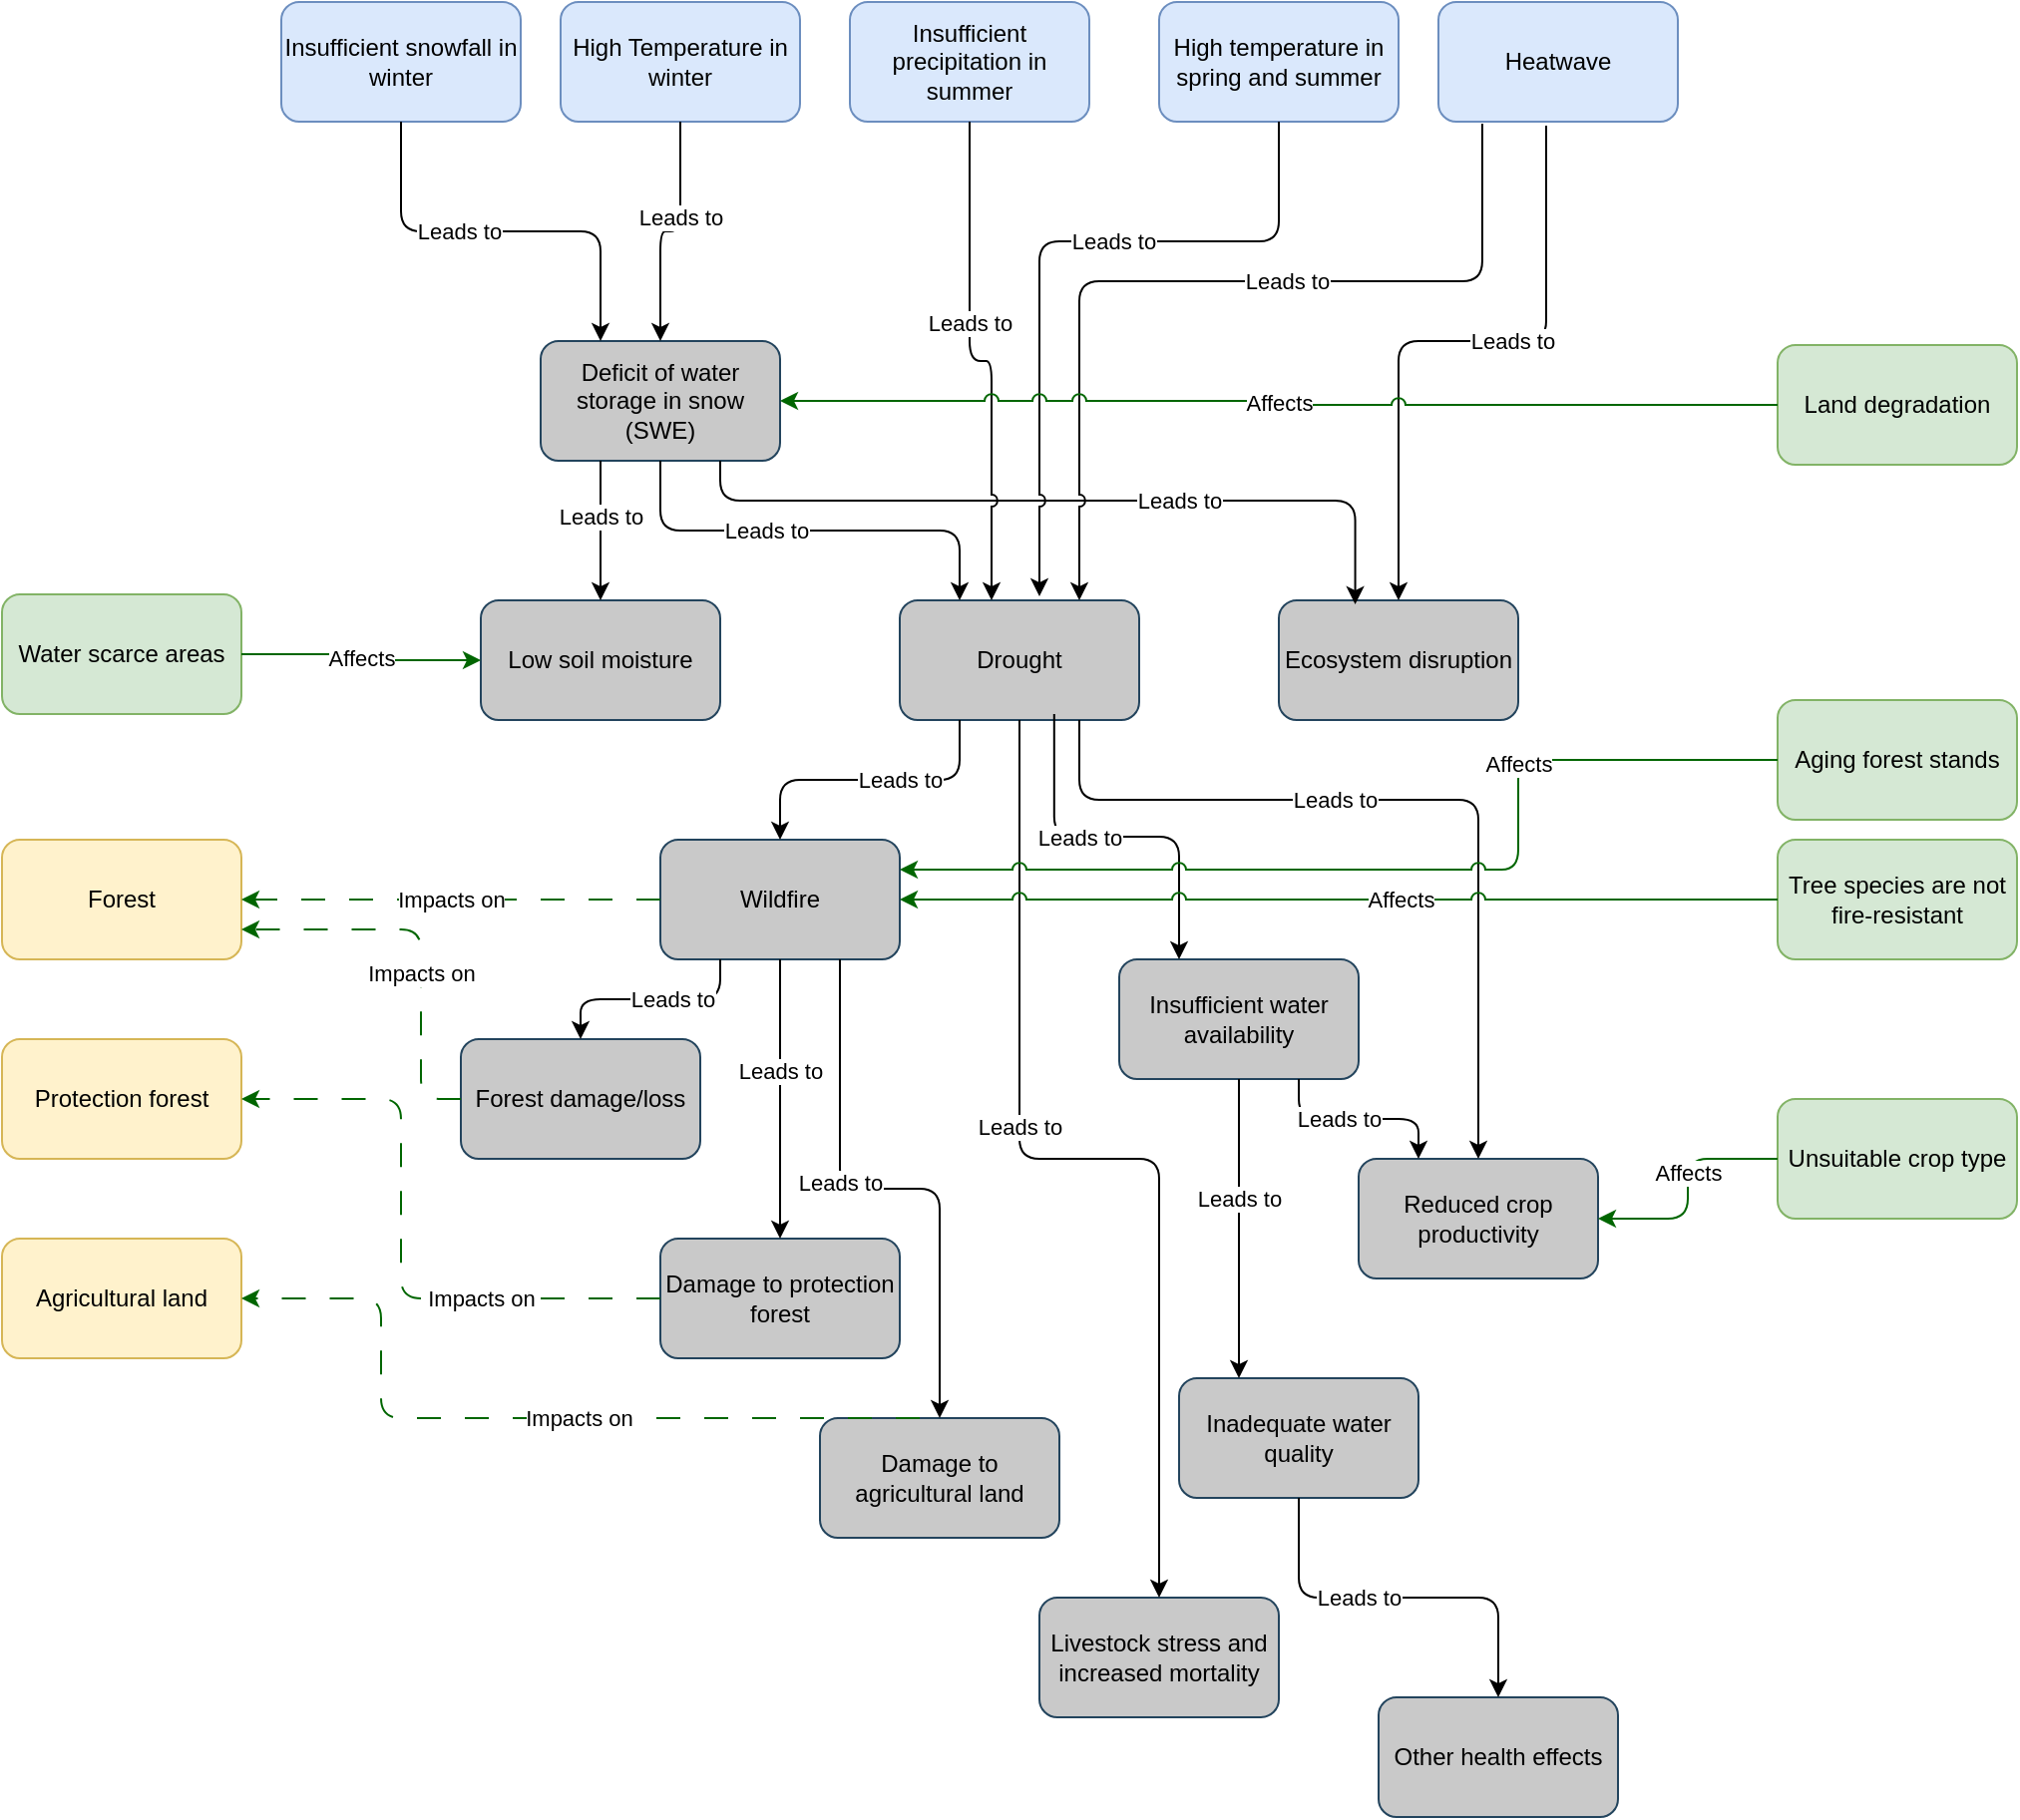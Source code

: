 <mxfile version="26.0.7">
  <diagram name="Page-1" id="xnStX_vJM5kCGhr3FGlF">
    <mxGraphModel dx="836" dy="385" grid="1" gridSize="10" guides="1" tooltips="1" connect="1" arrows="1" fold="1" page="1" pageScale="1" pageWidth="2336" pageHeight="1654" math="0" shadow="0">
      <root>
        <mxCell id="0" />
        <mxCell id="1" parent="0" />
        <object label="Deficit of water storage in snow (SWE)" Description="Description of the impact" Type="Impact" Layer="name of the corresponding layer (if applicable)" File="name of the geospatial file describing this hazard component (if applicable)" id="BDBPg4SDOeMVl6-OXKPz-11">
          <mxCell style="rounded=1;whiteSpace=wrap;html=1;strokeWidth=1;fillColor=#C9C9C9;strokeColor=#23445d;" vertex="1" parent="1">
            <mxGeometry x="1060" y="330" width="120" height="60" as="geometry" />
          </mxCell>
        </object>
        <object label="Low soil moisture" Description="Description of the impact" Type="Impact" Layer="name of the corresponding layer (if applicable)" File="name of the geospatial file describing this hazard component (if applicable)" id="BDBPg4SDOeMVl6-OXKPz-12">
          <mxCell style="rounded=1;whiteSpace=wrap;html=1;strokeWidth=1;fillColor=#C9C9C9;strokeColor=#23445d;" vertex="1" parent="1">
            <mxGeometry x="1030" y="460" width="120" height="60" as="geometry" />
          </mxCell>
        </object>
        <object label="Leads to" Description="Description the cause-effect process from the preceding component to the current component [please substitute with your text!]. " id="BDBPg4SDOeMVl6-OXKPz-13">
          <mxCell style="endArrow=classic;html=1;rounded=1;exitX=0.25;exitY=1;exitDx=0;exitDy=0;entryX=0.5;entryY=0;entryDx=0;entryDy=0;jumpStyle=arc;edgeStyle=elbowEdgeStyle;elbow=vertical;" edge="1" target="BDBPg4SDOeMVl6-OXKPz-12" parent="1" source="BDBPg4SDOeMVl6-OXKPz-11">
            <mxGeometry x="-0.2" width="50" height="50" relative="1" as="geometry">
              <mxPoint x="1120" y="390" as="sourcePoint" />
              <mxPoint x="1180.5" y="510" as="targetPoint" />
              <mxPoint as="offset" />
            </mxGeometry>
          </mxCell>
        </object>
        <object label="Drought" Description="Description of the impact" Type="Impact" Layer="name of the corresponding layer (if applicable)" File="name of the geospatial file describing this hazard component (if applicable)" id="BDBPg4SDOeMVl6-OXKPz-14">
          <mxCell style="rounded=1;whiteSpace=wrap;html=1;strokeWidth=1;fillColor=#C9C9C9;strokeColor=#23445d;" vertex="1" parent="1">
            <mxGeometry x="1240" y="460" width="120" height="60" as="geometry" />
          </mxCell>
        </object>
        <object label="Leads to" Description="Description the cause-effect process from the preceding component to the current component [please substitute with your text!]. " id="BDBPg4SDOeMVl6-OXKPz-15">
          <mxCell style="endArrow=classic;html=1;rounded=1;exitX=0.5;exitY=1;exitDx=0;exitDy=0;entryX=0.25;entryY=0;entryDx=0;entryDy=0;jumpStyle=arc;edgeStyle=elbowEdgeStyle;elbow=vertical;" edge="1" target="BDBPg4SDOeMVl6-OXKPz-14" parent="1" source="BDBPg4SDOeMVl6-OXKPz-11">
            <mxGeometry x="-0.2" width="50" height="50" relative="1" as="geometry">
              <mxPoint x="1310" y="330" as="sourcePoint" />
              <mxPoint x="1370.5" y="450" as="targetPoint" />
              <mxPoint as="offset" />
            </mxGeometry>
          </mxCell>
        </object>
        <object label="Ecosystem disruption" Description="Description of the impact" Type="Impact" Layer="name of the corresponding layer (if applicable)" File="name of the geospatial file describing this hazard component (if applicable)" id="BDBPg4SDOeMVl6-OXKPz-17">
          <mxCell style="rounded=1;whiteSpace=wrap;html=1;strokeWidth=1;fillColor=#C9C9C9;strokeColor=#23445d;" vertex="1" parent="1">
            <mxGeometry x="1430" y="460" width="120" height="60" as="geometry" />
          </mxCell>
        </object>
        <object label="Wildfire" Description="Description of the impact" Type="Impact" Layer="name of the corresponding layer (if applicable)" File="name of the geospatial file describing this hazard component (if applicable)" id="BDBPg4SDOeMVl6-OXKPz-19">
          <mxCell style="rounded=1;whiteSpace=wrap;html=1;strokeWidth=1;fillColor=#C9C9C9;strokeColor=#23445d;" vertex="1" parent="1">
            <mxGeometry x="1120" y="580" width="120" height="60" as="geometry" />
          </mxCell>
        </object>
        <object label="Leads to" Description="Description the cause-effect process from the preceding component to the current component [please substitute with your text!]. " id="BDBPg4SDOeMVl6-OXKPz-20">
          <mxCell style="endArrow=classic;html=1;rounded=1;exitX=0.25;exitY=1;exitDx=0;exitDy=0;entryX=0.5;entryY=0;entryDx=0;entryDy=0;jumpStyle=arc;edgeStyle=elbowEdgeStyle;elbow=vertical;" edge="1" target="BDBPg4SDOeMVl6-OXKPz-19" parent="1" source="BDBPg4SDOeMVl6-OXKPz-14">
            <mxGeometry x="-0.2" width="50" height="50" relative="1" as="geometry">
              <mxPoint x="1300" y="530" as="sourcePoint" />
              <mxPoint x="1360.5" y="650" as="targetPoint" />
              <mxPoint as="offset" />
            </mxGeometry>
          </mxCell>
        </object>
        <object label="Leads to" Description="Description the cause-effect process from the preceding component to the current component [please substitute with your text!]. " id="BDBPg4SDOeMVl6-OXKPz-24">
          <mxCell style="endArrow=classic;html=1;rounded=1;entryX=0.319;entryY=0.033;entryDx=0;entryDy=0;jumpStyle=arc;edgeStyle=elbowEdgeStyle;elbow=vertical;entryPerimeter=0;exitX=0.75;exitY=1;exitDx=0;exitDy=0;" edge="1" parent="1" source="BDBPg4SDOeMVl6-OXKPz-11" target="BDBPg4SDOeMVl6-OXKPz-17">
            <mxGeometry x="0.281" width="50" height="50" relative="1" as="geometry">
              <mxPoint x="1180" y="350" as="sourcePoint" />
              <mxPoint x="1460" y="450" as="targetPoint" />
              <mxPoint as="offset" />
              <Array as="points">
                <mxPoint x="1310" y="410" />
              </Array>
            </mxGeometry>
          </mxCell>
        </object>
        <object label="Forest damage/loss" Description="Description of the impact" Type="Impact" Layer="name of the corresponding layer (if applicable)" File="name of the geospatial file describing this hazard component (if applicable)" id="BDBPg4SDOeMVl6-OXKPz-25">
          <mxCell style="rounded=1;whiteSpace=wrap;html=1;strokeWidth=1;fillColor=#C9C9C9;strokeColor=#23445d;" vertex="1" parent="1">
            <mxGeometry x="1020" y="680" width="120" height="60" as="geometry" />
          </mxCell>
        </object>
        <object label="Leads to" Description="Description the cause-effect process from the preceding component to the current component [please substitute with your text!]. " id="BDBPg4SDOeMVl6-OXKPz-26">
          <mxCell style="endArrow=classic;html=1;rounded=1;exitX=0.25;exitY=1;exitDx=0;exitDy=0;entryX=0.5;entryY=0;entryDx=0;entryDy=0;jumpStyle=arc;edgeStyle=elbowEdgeStyle;elbow=vertical;" edge="1" target="BDBPg4SDOeMVl6-OXKPz-25" parent="1" source="BDBPg4SDOeMVl6-OXKPz-19">
            <mxGeometry x="-0.2" width="50" height="50" relative="1" as="geometry">
              <mxPoint x="1300" y="680" as="sourcePoint" />
              <mxPoint x="1360.5" y="800" as="targetPoint" />
              <mxPoint as="offset" />
            </mxGeometry>
          </mxCell>
        </object>
        <object label="Damage to protection forest" Description="Description of the impact" Type="Impact" Layer="name of the corresponding layer (if applicable)" File="name of the geospatial file describing this hazard component (if applicable)" id="BDBPg4SDOeMVl6-OXKPz-42">
          <mxCell style="rounded=1;whiteSpace=wrap;html=1;strokeWidth=1;fillColor=#C9C9C9;strokeColor=#23445d;" vertex="1" parent="1">
            <mxGeometry x="1120" y="780" width="120" height="60" as="geometry" />
          </mxCell>
        </object>
        <object label="Leads to" Description="Description the cause-effect process from the preceding component to the current component [please substitute with your text!]. " id="BDBPg4SDOeMVl6-OXKPz-43">
          <mxCell style="endArrow=classic;html=1;rounded=1;exitX=0.5;exitY=1;exitDx=0;exitDy=0;entryX=0.5;entryY=0;entryDx=0;entryDy=0;jumpStyle=arc;edgeStyle=elbowEdgeStyle;elbow=vertical;" edge="1" target="BDBPg4SDOeMVl6-OXKPz-42" parent="1" source="BDBPg4SDOeMVl6-OXKPz-19">
            <mxGeometry x="-0.2" width="50" height="50" relative="1" as="geometry">
              <mxPoint x="1310" y="650" as="sourcePoint" />
              <mxPoint x="1370.5" y="770" as="targetPoint" />
              <mxPoint as="offset" />
            </mxGeometry>
          </mxCell>
        </object>
        <object label="Damage to agricultural land" Description="Description of the impact" Type="Impact" Layer="name of the corresponding layer (if applicable)" File="name of the geospatial file describing this hazard component (if applicable)" id="BDBPg4SDOeMVl6-OXKPz-48">
          <mxCell style="rounded=1;whiteSpace=wrap;html=1;strokeWidth=1;fillColor=#C9C9C9;strokeColor=#23445d;" vertex="1" parent="1">
            <mxGeometry x="1200" y="870" width="120" height="60" as="geometry" />
          </mxCell>
        </object>
        <object label="Leads to" Description="Description the cause-effect process from the preceding component to the current component [please substitute with your text!]. " id="BDBPg4SDOeMVl6-OXKPz-49">
          <mxCell style="endArrow=classic;html=1;rounded=1;exitX=0.75;exitY=1;exitDx=0;exitDy=0;entryX=0.5;entryY=0;entryDx=0;entryDy=0;jumpStyle=arc;edgeStyle=elbowEdgeStyle;elbow=vertical;" edge="1" parent="1" source="BDBPg4SDOeMVl6-OXKPz-19" target="BDBPg4SDOeMVl6-OXKPz-48">
            <mxGeometry x="-0.2" width="50" height="50" relative="1" as="geometry">
              <mxPoint x="1310" y="700" as="sourcePoint" />
              <mxPoint x="1310" y="800" as="targetPoint" />
              <mxPoint as="offset" />
            </mxGeometry>
          </mxCell>
        </object>
        <object label="Reduced crop productivity" Description="Description of the impact" Type="Impact" Layer="name of the corresponding layer (if applicable)" File="name of the geospatial file describing this hazard component (if applicable)" id="BDBPg4SDOeMVl6-OXKPz-52">
          <mxCell style="rounded=1;whiteSpace=wrap;html=1;strokeWidth=1;fillColor=#C9C9C9;strokeColor=#23445d;" vertex="1" parent="1">
            <mxGeometry x="1470" y="740" width="120" height="60" as="geometry" />
          </mxCell>
        </object>
        <object label="Leads to" Description="Description the cause-effect process from the preceding component to the current component [please substitute with your text!]. " id="BDBPg4SDOeMVl6-OXKPz-54">
          <mxCell style="endArrow=classic;html=1;rounded=1;exitX=0.75;exitY=1;exitDx=0;exitDy=0;entryX=0.5;entryY=0;entryDx=0;entryDy=0;jumpStyle=arc;edgeStyle=elbowEdgeStyle;elbow=vertical;" edge="1" parent="1" source="BDBPg4SDOeMVl6-OXKPz-14" target="BDBPg4SDOeMVl6-OXKPz-52">
            <mxGeometry x="-0.2" width="50" height="50" relative="1" as="geometry">
              <mxPoint x="1310" y="700" as="sourcePoint" />
              <mxPoint x="1310" y="800" as="targetPoint" />
              <mxPoint as="offset" />
              <Array as="points">
                <mxPoint x="1420" y="560" />
              </Array>
            </mxGeometry>
          </mxCell>
        </object>
        <object label="Insufficient water availability" Description="Description of the impact" Type="Impact" Layer="name of the corresponding layer (if applicable)" File="name of the geospatial file describing this hazard component (if applicable)" id="BDBPg4SDOeMVl6-OXKPz-55">
          <mxCell style="rounded=1;whiteSpace=wrap;html=1;strokeWidth=1;fillColor=#C9C9C9;strokeColor=#23445d;" vertex="1" parent="1">
            <mxGeometry x="1350" y="640" width="120" height="60" as="geometry" />
          </mxCell>
        </object>
        <object label="Leads to" Description="Description the cause-effect process from the preceding component to the current component [please substitute with your text!]. " id="BDBPg4SDOeMVl6-OXKPz-56">
          <mxCell style="endArrow=classic;html=1;rounded=1;exitX=0.645;exitY=0.95;exitDx=0;exitDy=0;entryX=0.25;entryY=0;entryDx=0;entryDy=0;jumpStyle=arc;edgeStyle=elbowEdgeStyle;elbow=vertical;exitPerimeter=0;" edge="1" parent="1" source="BDBPg4SDOeMVl6-OXKPz-14" target="BDBPg4SDOeMVl6-OXKPz-55">
            <mxGeometry x="-0.199" width="50" height="50" relative="1" as="geometry">
              <mxPoint x="1310" y="620" as="sourcePoint" />
              <mxPoint x="1310" y="720" as="targetPoint" />
              <mxPoint as="offset" />
            </mxGeometry>
          </mxCell>
        </object>
        <object label="Leads to" Description="Description the cause-effect process from the preceding component to the current component [please substitute with your text!]. " id="BDBPg4SDOeMVl6-OXKPz-59">
          <mxCell style="endArrow=classic;html=1;rounded=1;exitX=0.75;exitY=1;exitDx=0;exitDy=0;entryX=0.25;entryY=0;entryDx=0;entryDy=0;jumpStyle=arc;edgeStyle=elbowEdgeStyle;elbow=vertical;" edge="1" parent="1" source="BDBPg4SDOeMVl6-OXKPz-55" target="BDBPg4SDOeMVl6-OXKPz-52">
            <mxGeometry x="-0.199" width="50" height="50" relative="1" as="geometry">
              <mxPoint x="1400" y="730" as="sourcePoint" />
              <mxPoint x="1413" y="853" as="targetPoint" />
              <mxPoint as="offset" />
              <Array as="points" />
            </mxGeometry>
          </mxCell>
        </object>
        <object label="Inadequate water quality" Description="Description of the impact" Type="Impact" Layer="name of the corresponding layer (if applicable)" File="name of the geospatial file describing this hazard component (if applicable)" id="BDBPg4SDOeMVl6-OXKPz-60">
          <mxCell style="rounded=1;whiteSpace=wrap;html=1;strokeWidth=1;fillColor=#C9C9C9;strokeColor=#23445d;" vertex="1" parent="1">
            <mxGeometry x="1380" y="850" width="120" height="60" as="geometry" />
          </mxCell>
        </object>
        <object label="Leads to" Description="Description the cause-effect process from the preceding component to the current component [please substitute with your text!]. " id="BDBPg4SDOeMVl6-OXKPz-61">
          <mxCell style="endArrow=classic;html=1;rounded=1;exitX=0.5;exitY=1;exitDx=0;exitDy=0;entryX=0.25;entryY=0;entryDx=0;entryDy=0;jumpStyle=arc;edgeStyle=elbowEdgeStyle;elbow=vertical;" edge="1" parent="1" source="BDBPg4SDOeMVl6-OXKPz-55" target="BDBPg4SDOeMVl6-OXKPz-60">
            <mxGeometry x="-0.2" width="50" height="50" relative="1" as="geometry">
              <mxPoint x="1380" y="720" as="sourcePoint" />
              <mxPoint x="1380" y="820" as="targetPoint" />
              <mxPoint as="offset" />
            </mxGeometry>
          </mxCell>
        </object>
        <object label="Livestock stress and increased mortality" Description="Description of the impact" Type="Impact" Layer="name of the corresponding layer (if applicable)" File="name of the geospatial file describing this hazard component (if applicable)" id="BDBPg4SDOeMVl6-OXKPz-95">
          <mxCell style="rounded=1;whiteSpace=wrap;html=1;strokeWidth=1;fillColor=#C9C9C9;strokeColor=#23445d;" vertex="1" parent="1">
            <mxGeometry x="1310" y="960" width="120" height="60" as="geometry" />
          </mxCell>
        </object>
        <object label="Leads to" Description="Description the cause-effect process from the preceding component to the current component [please substitute with your text!]. " id="BDBPg4SDOeMVl6-OXKPz-96">
          <mxCell style="endArrow=classic;html=1;rounded=1;exitX=0.5;exitY=1;exitDx=0;exitDy=0;entryX=0.5;entryY=0;entryDx=0;entryDy=0;jumpStyle=arc;edgeStyle=elbowEdgeStyle;elbow=vertical;" edge="1" parent="1" target="BDBPg4SDOeMVl6-OXKPz-95">
            <mxGeometry x="-0.2" width="50" height="50" relative="1" as="geometry">
              <mxPoint x="1300" y="520" as="sourcePoint" />
              <mxPoint x="1280" y="860" as="targetPoint" />
              <mxPoint as="offset" />
            </mxGeometry>
          </mxCell>
        </object>
        <object label="Other health effects" Description="Description of the impact" Type="Impact" Layer="name of the corresponding layer (if applicable)" File="name of the geospatial file describing this hazard component (if applicable)" id="BDBPg4SDOeMVl6-OXKPz-97">
          <mxCell style="rounded=1;whiteSpace=wrap;html=1;strokeWidth=1;fillColor=#C9C9C9;strokeColor=#23445d;" vertex="1" parent="1">
            <mxGeometry x="1480" y="1010" width="120" height="60" as="geometry" />
          </mxCell>
        </object>
        <object label="Leads to" Description="Description the cause-effect process from the preceding component to the current component [please substitute with your text!]. " id="BDBPg4SDOeMVl6-OXKPz-98">
          <mxCell style="endArrow=classic;html=1;rounded=1;exitX=0.5;exitY=1;exitDx=0;exitDy=0;entryX=0.5;entryY=0;entryDx=0;entryDy=0;jumpStyle=arc;edgeStyle=elbowEdgeStyle;elbow=vertical;" edge="1" target="BDBPg4SDOeMVl6-OXKPz-97" parent="1" source="BDBPg4SDOeMVl6-OXKPz-60">
            <mxGeometry x="-0.2" width="50" height="50" relative="1" as="geometry">
              <mxPoint x="1540" y="940" as="sourcePoint" />
              <mxPoint x="1600.5" y="1060" as="targetPoint" />
              <mxPoint as="offset" />
            </mxGeometry>
          </mxCell>
        </object>
        <mxCell id="BDBPg4SDOeMVl6-OXKPz-62" value="Hazard" parent="0" />
        <object label="Heatwave" Description="Description of the hazard" Type="Hazard" Layer="name of the corresponding layer (if applicable)" File="name of the geospatial file describing this hazard component (if applicable)" id="BDBPg4SDOeMVl6-OXKPz-63">
          <mxCell style="rounded=1;whiteSpace=wrap;html=1;strokeWidth=1;fillColor=#dae8fc;strokeColor=#6c8ebf;glass=0;shadow=0;" vertex="1" parent="BDBPg4SDOeMVl6-OXKPz-62">
            <mxGeometry x="1510" y="160" width="120" height="60" as="geometry" />
          </mxCell>
        </object>
        <object label="Leads to" Description="Description the cause-effect process from the preceding component to the current component [please substitute with your text!]. " id="BDBPg4SDOeMVl6-OXKPz-64">
          <mxCell style="endArrow=classic;html=1;rounded=1;exitX=0.183;exitY=1.017;exitDx=0;exitDy=0;jumpStyle=arc;edgeStyle=elbowEdgeStyle;elbow=vertical;entryX=0.75;entryY=0;entryDx=0;entryDy=0;exitPerimeter=0;" edge="1" parent="BDBPg4SDOeMVl6-OXKPz-62" source="BDBPg4SDOeMVl6-OXKPz-63">
            <mxGeometry x="-0.2" width="50" height="50" relative="1" as="geometry">
              <mxPoint x="1300" y="240" as="sourcePoint" />
              <mxPoint x="1330" y="460" as="targetPoint" />
              <mxPoint as="offset" />
              <Array as="points">
                <mxPoint x="1430" y="300" />
              </Array>
            </mxGeometry>
          </mxCell>
        </object>
        <object label="Insufficient snowfall in winter" Description="Description of the hazard" Type="Hazard" Layer="name of the corresponding layer (if applicable)" File="name of the geospatial file describing this hazard component (if applicable)" id="BDBPg4SDOeMVl6-OXKPz-65">
          <mxCell style="rounded=1;whiteSpace=wrap;html=1;strokeWidth=1;fillColor=#dae8fc;strokeColor=#6c8ebf;glass=0;shadow=0;" vertex="1" parent="BDBPg4SDOeMVl6-OXKPz-62">
            <mxGeometry x="930" y="160" width="120" height="60" as="geometry" />
          </mxCell>
        </object>
        <object label="Leads to" Description="Description the cause-effect process from the preceding component to the current component [please substitute with your text!]. " id="BDBPg4SDOeMVl6-OXKPz-66">
          <mxCell style="endArrow=classic;html=1;rounded=1;exitX=0.5;exitY=1;exitDx=0;exitDy=0;jumpStyle=arc;edgeStyle=elbowEdgeStyle;elbow=vertical;entryX=0.25;entryY=0;entryDx=0;entryDy=0;" edge="1" parent="BDBPg4SDOeMVl6-OXKPz-62" source="BDBPg4SDOeMVl6-OXKPz-65">
            <mxGeometry x="-0.2" width="50" height="50" relative="1" as="geometry">
              <mxPoint x="1000" y="240" as="sourcePoint" />
              <mxPoint x="1090" y="330" as="targetPoint" />
              <mxPoint as="offset" />
            </mxGeometry>
          </mxCell>
        </object>
        <object label="Insufficient precipitation in summer" Description="Description of the hazard" Type="Hazard" Layer="name of the corresponding layer (if applicable)" File="name of the geospatial file describing this hazard component (if applicable)" id="BDBPg4SDOeMVl6-OXKPz-67">
          <mxCell style="rounded=1;whiteSpace=wrap;html=1;strokeWidth=1;fillColor=#dae8fc;strokeColor=#6c8ebf;glass=0;shadow=0;" vertex="1" parent="BDBPg4SDOeMVl6-OXKPz-62">
            <mxGeometry x="1215" y="160" width="120" height="60" as="geometry" />
          </mxCell>
        </object>
        <object label="Leads to" Description="Description the cause-effect process from the preceding component to the current component [please substitute with your text!]. " id="BDBPg4SDOeMVl6-OXKPz-68">
          <mxCell style="endArrow=classic;html=1;rounded=1;exitX=0.5;exitY=1;exitDx=0;exitDy=0;jumpStyle=arc;edgeStyle=elbowEdgeStyle;elbow=vertical;entryX=0.383;entryY=0;entryDx=0;entryDy=0;entryPerimeter=0;" edge="1" parent="BDBPg4SDOeMVl6-OXKPz-62" source="BDBPg4SDOeMVl6-OXKPz-67">
            <mxGeometry x="-0.2" width="50" height="50" relative="1" as="geometry">
              <mxPoint x="1285" y="250" as="sourcePoint" />
              <mxPoint x="1286" y="460" as="targetPoint" />
              <mxPoint as="offset" />
            </mxGeometry>
          </mxCell>
        </object>
        <object label="High Temperature in winter" Description="Description of the hazard" Type="Hazard" Layer="name of the corresponding layer (if applicable)" File="name of the geospatial file describing this hazard component (if applicable)" id="BDBPg4SDOeMVl6-OXKPz-69">
          <mxCell style="rounded=1;whiteSpace=wrap;html=1;strokeWidth=1;fillColor=#dae8fc;strokeColor=#6c8ebf;glass=0;shadow=0;" vertex="1" parent="BDBPg4SDOeMVl6-OXKPz-62">
            <mxGeometry x="1070" y="160" width="120" height="60" as="geometry" />
          </mxCell>
        </object>
        <object label="Leads to" Description="Description the cause-effect process from the preceding component to the current component [please substitute with your text!]. " id="BDBPg4SDOeMVl6-OXKPz-70">
          <mxCell style="endArrow=classic;html=1;rounded=1;exitX=0.5;exitY=1;exitDx=0;exitDy=0;jumpStyle=arc;edgeStyle=elbowEdgeStyle;elbow=vertical;entryX=0.5;entryY=0;entryDx=0;entryDy=0;" edge="1" parent="BDBPg4SDOeMVl6-OXKPz-62" source="BDBPg4SDOeMVl6-OXKPz-69">
            <mxGeometry x="-0.2" width="50" height="50" relative="1" as="geometry">
              <mxPoint x="1140" y="240" as="sourcePoint" />
              <mxPoint x="1120" y="330" as="targetPoint" />
              <mxPoint as="offset" />
            </mxGeometry>
          </mxCell>
        </object>
        <object label="High temperature in spring and summer" Description="Description of the hazard" Type="Hazard" Layer="name of the corresponding layer (if applicable)" File="name of the geospatial file describing this hazard component (if applicable)" id="BDBPg4SDOeMVl6-OXKPz-71">
          <mxCell style="rounded=1;whiteSpace=wrap;html=1;strokeWidth=1;fillColor=#dae8fc;strokeColor=#6c8ebf;glass=0;shadow=0;" vertex="1" parent="BDBPg4SDOeMVl6-OXKPz-62">
            <mxGeometry x="1370" y="160" width="120" height="60" as="geometry" />
          </mxCell>
        </object>
        <object label="Leads to" Description="Description the cause-effect process from the preceding component to the current component [please substitute with your text!]. " id="BDBPg4SDOeMVl6-OXKPz-72">
          <mxCell style="endArrow=classic;html=1;rounded=1;exitX=0.5;exitY=1;exitDx=0;exitDy=0;jumpStyle=arc;edgeStyle=elbowEdgeStyle;elbow=vertical;entryX=0.583;entryY=-0.033;entryDx=0;entryDy=0;entryPerimeter=0;" edge="1" parent="BDBPg4SDOeMVl6-OXKPz-62" source="BDBPg4SDOeMVl6-OXKPz-71">
            <mxGeometry x="-0.2" width="50" height="50" relative="1" as="geometry">
              <mxPoint x="1440" y="240" as="sourcePoint" />
              <mxPoint x="1310" y="458" as="targetPoint" />
              <mxPoint as="offset" />
              <Array as="points">
                <mxPoint x="1370" y="280" />
              </Array>
            </mxGeometry>
          </mxCell>
        </object>
        <object label="Leads to" Description="Description the cause-effect process from the preceding component to the current component [please substitute with your text!]. " id="BDBPg4SDOeMVl6-OXKPz-73">
          <mxCell style="endArrow=classic;html=1;rounded=1;exitX=0.45;exitY=1.033;exitDx=0;exitDy=0;entryX=0.5;entryY=0;entryDx=0;entryDy=0;jumpStyle=arc;edgeStyle=elbowEdgeStyle;elbow=vertical;exitPerimeter=0;" edge="1" parent="BDBPg4SDOeMVl6-OXKPz-62" source="BDBPg4SDOeMVl6-OXKPz-63">
            <mxGeometry x="-0.2" width="50" height="50" relative="1" as="geometry">
              <mxPoint x="1490" y="390" as="sourcePoint" />
              <mxPoint x="1490" y="460" as="targetPoint" />
              <mxPoint as="offset" />
              <Array as="points">
                <mxPoint x="1540" y="330" />
              </Array>
            </mxGeometry>
          </mxCell>
        </object>
        <mxCell id="BDBPg4SDOeMVl6-OXKPz-74" value="Vulnerability" parent="0" />
        <object label="Land degradation" Description="Description of the vulnerability component" Type="Vulnerability" Layer="name of the corresponding layer (if applicable)" File="name of the geospatial file describing this component (if applicable)" id="BDBPg4SDOeMVl6-OXKPz-75">
          <mxCell style="rounded=1;whiteSpace=wrap;html=1;strokeWidth=1;fillColor=#d5e8d4;strokeColor=#82b366;" vertex="1" parent="BDBPg4SDOeMVl6-OXKPz-74">
            <mxGeometry x="1680.0" y="332" width="120" height="60" as="geometry" />
          </mxCell>
        </object>
        <object label="Affects" Description="Description of how the vulnerability affects the specific impact/vulnerability component [please substitute with your text!]" id="BDBPg4SDOeMVl6-OXKPz-76">
          <mxCell style="endArrow=classic;html=1;rounded=1;exitX=0;exitY=0.5;exitDx=0;exitDy=0;entryX=1;entryY=0.5;entryDx=0;entryDy=0;strokeColor=#006600;edgeStyle=elbowEdgeStyle;curved=0;jumpStyle=arc;jumpSize=7;shadow=0;flowAnimation=0;" edge="1" parent="BDBPg4SDOeMVl6-OXKPz-74" source="BDBPg4SDOeMVl6-OXKPz-75">
            <mxGeometry width="50" height="50" relative="1" as="geometry">
              <mxPoint x="1620.0" y="280" as="sourcePoint" />
              <mxPoint x="1180" y="360" as="targetPoint" />
              <mxPoint as="offset" />
            </mxGeometry>
          </mxCell>
        </object>
        <object label="Water scarce areas" Description="Description of the vulnerability component" Type="Vulnerability" Layer="name of the corresponding layer (if applicable)" File="name of the geospatial file describing this component (if applicable)" id="BDBPg4SDOeMVl6-OXKPz-77">
          <mxCell style="rounded=1;whiteSpace=wrap;html=1;strokeWidth=1;fillColor=#d5e8d4;strokeColor=#82b366;" vertex="1" parent="BDBPg4SDOeMVl6-OXKPz-74">
            <mxGeometry x="790.0" y="457" width="120" height="60" as="geometry" />
          </mxCell>
        </object>
        <object label="Affects" Description="Description of how the vulnerability affects the specific impact/vulnerability component [please substitute with your text!]" id="BDBPg4SDOeMVl6-OXKPz-78">
          <mxCell style="endArrow=classic;html=1;rounded=1;exitX=1;exitY=0.5;exitDx=0;exitDy=0;entryX=0;entryY=0.5;entryDx=0;entryDy=0;strokeColor=#006600;edgeStyle=elbowEdgeStyle;curved=0;jumpStyle=arc;jumpSize=7;shadow=0;flowAnimation=0;" edge="1" parent="BDBPg4SDOeMVl6-OXKPz-74" source="BDBPg4SDOeMVl6-OXKPz-77">
            <mxGeometry width="50" height="50" relative="1" as="geometry">
              <mxPoint x="730.0" y="390" as="sourcePoint" />
              <mxPoint x="1030" y="490" as="targetPoint" />
              <mxPoint as="offset" />
            </mxGeometry>
          </mxCell>
        </object>
        <object label="Tree species are not fire-resistant" Description="Description of the vulnerability component" Type="Vulnerability" Layer="name of the corresponding layer (if applicable)" File="name of the geospatial file describing this component (if applicable)" id="BDBPg4SDOeMVl6-OXKPz-79">
          <mxCell style="rounded=1;whiteSpace=wrap;html=1;strokeWidth=1;fillColor=#d5e8d4;strokeColor=#82b366;" vertex="1" parent="BDBPg4SDOeMVl6-OXKPz-74">
            <mxGeometry x="1680.0" y="580" width="120" height="60" as="geometry" />
          </mxCell>
        </object>
        <object label="Affects" Description="Description of how the vulnerability affects the specific impact/vulnerability component [please substitute with your text!]" id="BDBPg4SDOeMVl6-OXKPz-80">
          <mxCell style="endArrow=classic;html=1;rounded=1;exitX=0;exitY=0.5;exitDx=0;exitDy=0;strokeColor=#006600;edgeStyle=elbowEdgeStyle;curved=0;jumpStyle=arc;jumpSize=7;shadow=0;flowAnimation=0;entryX=1;entryY=0.5;entryDx=0;entryDy=0;" edge="1" parent="BDBPg4SDOeMVl6-OXKPz-74" source="BDBPg4SDOeMVl6-OXKPz-79">
            <mxGeometry x="-0.142" width="50" height="50" relative="1" as="geometry">
              <mxPoint x="1480.182" y="600" as="sourcePoint" />
              <mxPoint x="1240" y="610" as="targetPoint" />
              <mxPoint as="offset" />
            </mxGeometry>
          </mxCell>
        </object>
        <object label="Aging forest stands" Description="Description of the vulnerability component" Type="Vulnerability" Layer="name of the corresponding layer (if applicable)" File="name of the geospatial file describing this component (if applicable)" id="BDBPg4SDOeMVl6-OXKPz-81">
          <mxCell style="rounded=1;whiteSpace=wrap;html=1;strokeWidth=1;fillColor=#d5e8d4;strokeColor=#82b366;" vertex="1" parent="BDBPg4SDOeMVl6-OXKPz-74">
            <mxGeometry x="1680" y="510" width="120" height="60" as="geometry" />
          </mxCell>
        </object>
        <object label="Affects" Description="Description of how the vulnerability affects the specific impact/vulnerability component [please substitute with your text!]" id="BDBPg4SDOeMVl6-OXKPz-82">
          <mxCell style="endArrow=classic;html=1;rounded=1;exitX=0;exitY=0.5;exitDx=0;exitDy=0;strokeColor=#006600;edgeStyle=elbowEdgeStyle;curved=0;jumpStyle=arc;jumpSize=7;shadow=0;flowAnimation=0;entryX=1;entryY=0.25;entryDx=0;entryDy=0;" edge="1" parent="BDBPg4SDOeMVl6-OXKPz-74" source="BDBPg4SDOeMVl6-OXKPz-81">
            <mxGeometry x="-0.467" width="50" height="50" relative="1" as="geometry">
              <mxPoint x="1430.182" y="560" as="sourcePoint" />
              <mxPoint x="1240" y="595" as="targetPoint" />
              <mxPoint as="offset" />
              <Array as="points">
                <mxPoint x="1550" y="570" />
              </Array>
            </mxGeometry>
          </mxCell>
        </object>
        <object label="Unsuitable crop type" Description="Description of the vulnerability component" Type="Vulnerability" Layer="name of the corresponding layer (if applicable)" File="name of the geospatial file describing this component (if applicable)" id="BDBPg4SDOeMVl6-OXKPz-83">
          <mxCell style="rounded=1;whiteSpace=wrap;html=1;strokeWidth=1;fillColor=#d5e8d4;strokeColor=#82b366;" vertex="1" parent="BDBPg4SDOeMVl6-OXKPz-74">
            <mxGeometry x="1680" y="710" width="120" height="60" as="geometry" />
          </mxCell>
        </object>
        <object label="Affects" Description="Description of how the vulnerability affects the specific impact/vulnerability component [please substitute with your text!]" id="BDBPg4SDOeMVl6-OXKPz-84">
          <mxCell style="endArrow=classic;html=1;rounded=1;exitX=0;exitY=0.5;exitDx=0;exitDy=0;strokeColor=#006600;edgeStyle=elbowEdgeStyle;curved=0;jumpStyle=arc;jumpSize=7;shadow=0;flowAnimation=0;entryX=1;entryY=0.5;entryDx=0;entryDy=0;" edge="1" parent="BDBPg4SDOeMVl6-OXKPz-74" source="BDBPg4SDOeMVl6-OXKPz-83">
            <mxGeometry x="-0.142" width="50" height="50" relative="1" as="geometry">
              <mxPoint x="1310.182" y="710" as="sourcePoint" />
              <mxPoint x="1590" y="770" as="targetPoint" />
              <mxPoint as="offset" />
            </mxGeometry>
          </mxCell>
        </object>
        <mxCell id="BDBPg4SDOeMVl6-OXKPz-85" value="Exposure" parent="0" />
        <object label="Forest" Description="Description of the exposure component" Type="Exposure" Layer="name of the corresponding layer (if applicable)" File="name of the geospatial file describing this component (if applicable)" id="BDBPg4SDOeMVl6-OXKPz-86">
          <mxCell style="rounded=1;whiteSpace=wrap;html=1;strokeWidth=1;fillColor=#fff2cc;strokeColor=#d6b656;" vertex="1" parent="BDBPg4SDOeMVl6-OXKPz-85">
            <mxGeometry x="790" y="580" width="120" height="60" as="geometry" />
          </mxCell>
        </object>
        <object label="Impacts on" Description="Description of how the impact affects the specific exposure component [please substitute with your text!]" id="BDBPg4SDOeMVl6-OXKPz-87">
          <mxCell style="endArrow=classic;html=1;rounded=1;exitX=0;exitY=0.5;exitDx=0;exitDy=0;entryX=1;entryY=0.5;entryDx=0;entryDy=0;strokeColor=#006600;dashed=1;dashPattern=12 12;edgeStyle=elbowEdgeStyle;jumpStyle=arc;jumpSize=7;" edge="1" parent="BDBPg4SDOeMVl6-OXKPz-85" target="BDBPg4SDOeMVl6-OXKPz-86">
            <mxGeometry x="0.007" width="50" height="50" relative="1" as="geometry">
              <mxPoint x="1120" y="610" as="sourcePoint" />
              <mxPoint x="1070" y="540" as="targetPoint" />
              <mxPoint as="offset" />
            </mxGeometry>
          </mxCell>
        </object>
        <object label="Impacts on" Description="Description of how the impact affects the specific exposure component [please substitute with your text!]" id="BDBPg4SDOeMVl6-OXKPz-88">
          <mxCell style="endArrow=classic;html=1;rounded=1;exitX=0;exitY=0.5;exitDx=0;exitDy=0;strokeColor=#006600;dashed=1;dashPattern=12 12;edgeStyle=elbowEdgeStyle;jumpStyle=arc;jumpSize=7;entryX=1;entryY=0.75;entryDx=0;entryDy=0;" edge="1" parent="BDBPg4SDOeMVl6-OXKPz-85" target="BDBPg4SDOeMVl6-OXKPz-86">
            <mxGeometry x="-0.142" width="50" height="50" relative="1" as="geometry">
              <mxPoint x="1020" y="710" as="sourcePoint" />
              <mxPoint x="1050.642" y="720" as="targetPoint" />
              <mxPoint as="offset" />
              <Array as="points">
                <mxPoint x="1000" y="690" />
              </Array>
            </mxGeometry>
          </mxCell>
        </object>
        <object label="Protection forest" Description="Description of the exposure component" Type="Exposure" Layer="name of the corresponding layer (if applicable)" File="name of the geospatial file describing this component (if applicable)" id="BDBPg4SDOeMVl6-OXKPz-89">
          <mxCell style="rounded=1;whiteSpace=wrap;html=1;strokeWidth=1;fillColor=#fff2cc;strokeColor=#d6b656;" vertex="1" parent="BDBPg4SDOeMVl6-OXKPz-85">
            <mxGeometry x="790" y="680" width="120" height="60" as="geometry" />
          </mxCell>
        </object>
        <object label="Impacts on" Description="Description of how the impact affects the specific exposure component [please substitute with your text!]" id="BDBPg4SDOeMVl6-OXKPz-90">
          <mxCell style="endArrow=classic;html=1;rounded=1;exitX=0;exitY=0.5;exitDx=0;exitDy=0;strokeColor=#006600;dashed=1;dashPattern=12 12;edgeStyle=elbowEdgeStyle;jumpStyle=arc;jumpSize=7;entryX=1;entryY=0.5;entryDx=0;entryDy=0;" edge="1" parent="BDBPg4SDOeMVl6-OXKPz-85" target="BDBPg4SDOeMVl6-OXKPz-89">
            <mxGeometry x="-0.419" width="50" height="50" relative="1" as="geometry">
              <mxPoint x="1120" y="810" as="sourcePoint" />
              <mxPoint x="1310.182" y="750" as="targetPoint" />
              <mxPoint as="offset" />
              <Array as="points">
                <mxPoint x="990" y="740" />
              </Array>
            </mxGeometry>
          </mxCell>
        </object>
        <object label="Agricultural land" Description="Description of the exposure component" Type="Exposure" Layer="name of the corresponding layer (if applicable)" File="name of the geospatial file describing this component (if applicable)" id="BDBPg4SDOeMVl6-OXKPz-91">
          <mxCell style="rounded=1;whiteSpace=wrap;html=1;strokeWidth=1;fillColor=#fff2cc;strokeColor=#d6b656;" vertex="1" parent="BDBPg4SDOeMVl6-OXKPz-85">
            <mxGeometry x="790" y="780" width="120" height="60" as="geometry" />
          </mxCell>
        </object>
        <object label="Impacts on" Description="Description of how the impact affects the specific exposure component [please substitute with your text!]" id="BDBPg4SDOeMVl6-OXKPz-92">
          <mxCell style="endArrow=classic;html=1;rounded=1;exitX=0;exitY=0.5;exitDx=0;exitDy=0;strokeColor=#006600;dashed=1;dashPattern=12 12;edgeStyle=elbowEdgeStyle;jumpStyle=arc;jumpSize=7;entryX=1;entryY=0.5;entryDx=0;entryDy=0;" edge="1" parent="BDBPg4SDOeMVl6-OXKPz-85" target="BDBPg4SDOeMVl6-OXKPz-91">
            <mxGeometry x="-0.142" width="50" height="50" relative="1" as="geometry">
              <mxPoint x="1250" y="870" as="sourcePoint" />
              <mxPoint x="920" y="720" as="targetPoint" />
              <mxPoint as="offset" />
              <Array as="points">
                <mxPoint x="980" y="830" />
              </Array>
            </mxGeometry>
          </mxCell>
        </object>
      </root>
    </mxGraphModel>
  </diagram>
</mxfile>
